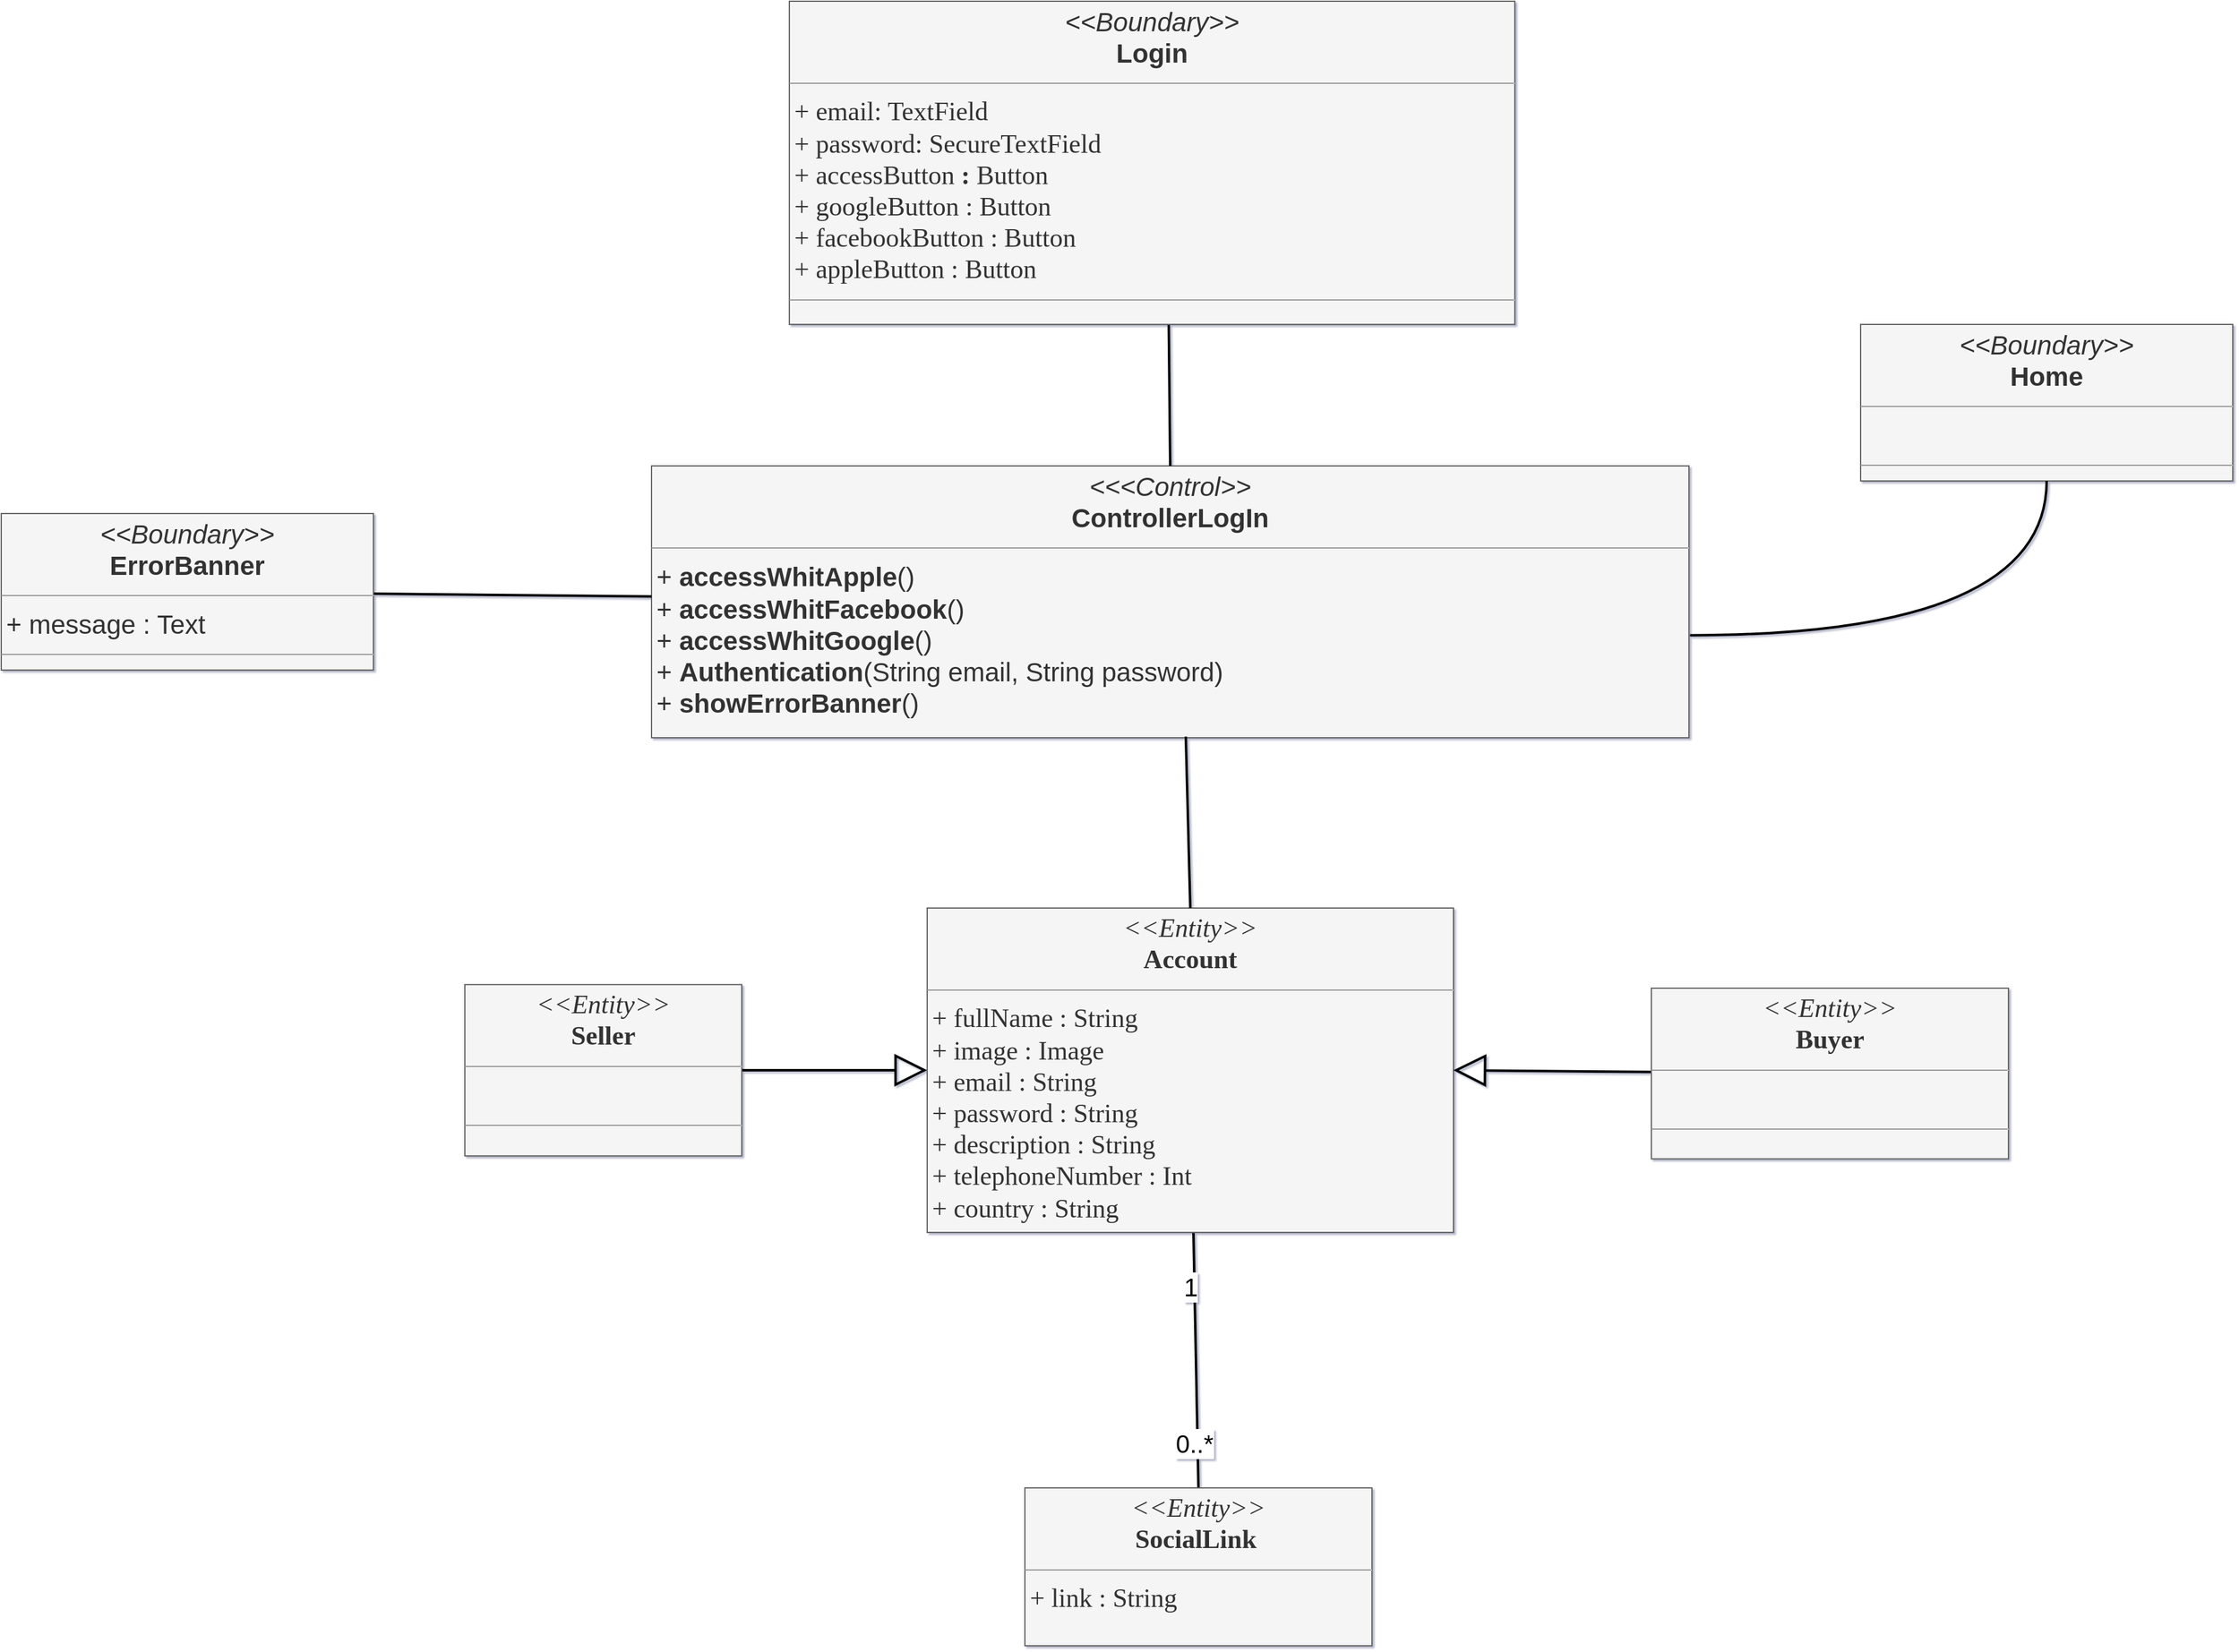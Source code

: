 <mxfile version="20.8.16" type="device"><diagram id="C5RBs43oDa-KdzZeNtuy" name="Page-1"><mxGraphModel dx="3640" dy="1828" grid="0" gridSize="10" guides="1" tooltips="1" connect="1" arrows="1" fold="1" page="0" pageScale="1" pageWidth="827" pageHeight="1169" math="0" shadow="1"><root><mxCell id="WIyWlLk6GJQsqaUBKTNV-0"/><mxCell id="WIyWlLk6GJQsqaUBKTNV-1" parent="WIyWlLk6GJQsqaUBKTNV-0"/><mxCell id="LGW6MnNvSAN5vYxAC_BJ-0" value="&lt;p style=&quot;margin: 4px 0px 0px; text-align: center; font-size: 21px;&quot;&gt;&lt;font style=&quot;font-size: 21px;&quot;&gt;&lt;i style=&quot;&quot;&gt;&amp;lt;&amp;lt;&amp;lt;Control&amp;gt;&amp;gt;&lt;/i&gt;&lt;br&gt;&lt;b style=&quot;&quot;&gt;ControllerLogIn&lt;/b&gt;&lt;/font&gt;&lt;/p&gt;&lt;hr style=&quot;font-size: 21px;&quot; size=&quot;1&quot;&gt;&lt;p style=&quot;margin: 0px 0px 0px 4px; font-size: 21px;&quot;&gt;&lt;span style=&quot;background-color: initial;&quot;&gt;+ &lt;/span&gt;&lt;b style=&quot;background-color: initial;&quot;&gt;accessWhitApple&lt;/b&gt;&lt;span style=&quot;background-color: initial;&quot;&gt;()&lt;/span&gt;&lt;br&gt;&lt;/p&gt;&lt;p style=&quot;margin: 0px 0px 0px 4px; font-size: 21px;&quot;&gt;&lt;font style=&quot;font-size: 21px;&quot;&gt;+&amp;nbsp;&lt;b style=&quot;border-color: var(--border-color);&quot;&gt;accessWhit&lt;/b&gt;&lt;b&gt;Facebook&lt;/b&gt;()&lt;/font&gt;&lt;/p&gt;&lt;p style=&quot;margin: 0px 0px 0px 4px; font-size: 21px;&quot;&gt;&lt;font style=&quot;font-size: 21px;&quot;&gt;+&amp;nbsp;&lt;b&gt;access&lt;/b&gt;&lt;b style=&quot;border-color: var(--border-color);&quot;&gt;Whit&lt;/b&gt;&lt;b&gt;Google&lt;/b&gt;()&lt;/font&gt;&lt;/p&gt;&lt;p style=&quot;margin: 0px 0px 0px 4px; font-size: 21px;&quot;&gt;&lt;font style=&quot;font-size: 21px;&quot;&gt;+ &lt;b&gt;Authentication&lt;/b&gt;(String email, String password)&lt;/font&gt;&lt;/p&gt;&lt;p style=&quot;margin: 0px 0px 0px 4px; font-size: 21px;&quot;&gt;&lt;font style=&quot;font-size: 21px;&quot;&gt;+&amp;nbsp;&lt;b&gt;showErrorBanner&lt;/b&gt;()&lt;/font&gt;&lt;/p&gt;&lt;p style=&quot;margin: 0px 0px 0px 4px; font-size: 21px;&quot;&gt;&lt;br&gt;&lt;/p&gt;&lt;p style=&quot;margin: 0px 0px 0px 4px; font-size: 21px;&quot;&gt;&lt;br&gt;&lt;/p&gt;" style="verticalAlign=top;align=left;overflow=fill;fontSize=12;fontFamily=Helvetica;html=1;fillColor=#f5f5f5;fontColor=#333333;strokeColor=#666666;" parent="WIyWlLk6GJQsqaUBKTNV-1" vertex="1"><mxGeometry x="-569" y="123" width="828" height="217" as="geometry"/></mxCell><mxCell id="LGW6MnNvSAN5vYxAC_BJ-1" value="&lt;p style=&quot;margin: 4px 0px 0px; text-align: center; font-size: 21px;&quot;&gt;&lt;font style=&quot;font-size: 21px;&quot;&gt;&lt;i style=&quot;&quot;&gt;&amp;lt;&amp;lt;Boundary&amp;gt;&amp;gt;&lt;/i&gt;&lt;br&gt;&lt;b style=&quot;&quot;&gt;Login&lt;/b&gt;&lt;/font&gt;&lt;/p&gt;&lt;hr style=&quot;font-size: 21px;&quot; size=&quot;1&quot;&gt;&lt;pre style=&quot;margin: 0px 0px 0px 4px; font-size: 21px;&quot;&gt;&lt;span style=&quot;font-family: &amp;quot;SF PRO&amp;quot;; background-color: initial; white-space: nowrap;&quot;&gt;+ email: TextField&lt;/span&gt;&lt;br&gt;&lt;/pre&gt;&lt;pre style=&quot;margin: 0px 0px 0px 4px; font-size: 21px;&quot;&gt;&lt;font style=&quot;font-size: 21px;&quot; face=&quot;SF PRO&quot;&gt;&lt;font style=&quot;font-size: 21px;&quot;&gt;+ password: SecureTextField&lt;br&gt;&lt;/font&gt;&lt;font style=&quot;font-size: 21px;&quot;&gt;+ accessButton &lt;b&gt;: &lt;/b&gt;Button&lt;br&gt;&lt;/font&gt;+ googleButton : Button&lt;/font&gt;&lt;/pre&gt;&lt;pre style=&quot;margin: 0px 0px 0px 4px; font-size: 21px;&quot;&gt;&lt;font style=&quot;font-size: 21px;&quot; face=&quot;SF PRO&quot;&gt;+ facebookButton : Button&lt;/font&gt;&lt;/pre&gt;&lt;pre style=&quot;margin: 0px 0px 0px 4px; font-size: 21px;&quot;&gt;&lt;font style=&quot;font-size: 21px;&quot; face=&quot;SF PRO&quot;&gt;+ appleButton : Button&lt;/font&gt;&lt;/pre&gt;&lt;hr style=&quot;font-size: 21px;&quot; size=&quot;1&quot;&gt;&lt;p style=&quot;margin: 0px 0px 0px 4px; font-size: 21px;&quot;&gt;&lt;br&gt;&lt;/p&gt;&lt;p style=&quot;margin: 0px 0px 0px 4px; font-size: 21px;&quot;&gt;&lt;br&gt;&lt;/p&gt;" style="verticalAlign=top;align=left;overflow=fill;fontSize=12;fontFamily=Helvetica;html=1;fillColor=#f5f5f5;fontColor=#333333;strokeColor=#666666;" parent="WIyWlLk6GJQsqaUBKTNV-1" vertex="1"><mxGeometry x="-459" y="-248" width="579" height="258" as="geometry"/></mxCell><mxCell id="LGW6MnNvSAN5vYxAC_BJ-2" value="" style="endArrow=none;html=1;rounded=0;fontFamily=Garamond;fontSize=21;entryX=0.523;entryY=1.002;entryDx=0;entryDy=0;entryPerimeter=0;exitX=0.5;exitY=0;exitDx=0;exitDy=0;strokeWidth=2;elbow=vertical;" parent="WIyWlLk6GJQsqaUBKTNV-1" source="LGW6MnNvSAN5vYxAC_BJ-0" target="LGW6MnNvSAN5vYxAC_BJ-1" edge="1"><mxGeometry width="50" height="50" relative="1" as="geometry"><mxPoint x="-435" y="116" as="sourcePoint"/><mxPoint x="-181" y="13" as="targetPoint"/></mxGeometry></mxCell><mxCell id="LGW6MnNvSAN5vYxAC_BJ-3" style="rounded=0;orthogonalLoop=1;jettySize=auto;html=1;strokeWidth=2;endSize=21;endArrow=block;endFill=0;exitX=1;exitY=0.5;exitDx=0;exitDy=0;" parent="WIyWlLk6GJQsqaUBKTNV-1" source="LGW6MnNvSAN5vYxAC_BJ-6" target="LGW6MnNvSAN5vYxAC_BJ-4" edge="1"><mxGeometry relative="1" as="geometry"><mxPoint x="-442" y="737" as="sourcePoint"/></mxGeometry></mxCell><mxCell id="CQzkDFmmmxHCsgRCtw-O-3" style="rounded=0;orthogonalLoop=1;jettySize=auto;html=1;entryX=0.5;entryY=0;entryDx=0;entryDy=0;strokeWidth=2;endArrow=none;endFill=0;" parent="WIyWlLk6GJQsqaUBKTNV-1" source="LGW6MnNvSAN5vYxAC_BJ-4" target="CQzkDFmmmxHCsgRCtw-O-2" edge="1"><mxGeometry relative="1" as="geometry"/></mxCell><mxCell id="LGW6MnNvSAN5vYxAC_BJ-4" value="&lt;p style=&quot;margin: 4px 0px 0px; text-align: center; font-size: 21px;&quot;&gt;&lt;font style=&quot;font-size: 21px;&quot;&gt;&lt;i style=&quot;&quot;&gt;&amp;lt;&amp;lt;Entity&amp;gt;&amp;gt;&lt;/i&gt;&lt;br&gt;&lt;b&gt;Account&lt;/b&gt;&lt;/font&gt;&lt;/p&gt;&lt;hr style=&quot;font-size: 21px;&quot; size=&quot;1&quot;&gt;&lt;p style=&quot;margin: 0px 0px 0px 4px; font-size: 21px;&quot;&gt;&lt;font style=&quot;font-size: 21px;&quot;&gt;+ fullName : String&lt;br&gt;&lt;/font&gt;&lt;/p&gt;&lt;p style=&quot;margin: 0px 0px 0px 4px; font-size: 21px;&quot;&gt;&lt;font style=&quot;font-size: 21px;&quot;&gt;+ image : Image&lt;/font&gt;&lt;/p&gt;&lt;p style=&quot;margin: 0px 0px 0px 4px; font-size: 21px;&quot;&gt;&lt;font style=&quot;font-size: 21px;&quot;&gt;+ email : String&lt;/font&gt;&lt;/p&gt;&lt;p style=&quot;margin: 0px 0px 0px 4px; font-size: 21px;&quot;&gt;&lt;font style=&quot;font-size: 21px;&quot;&gt;+ password : String&lt;/font&gt;&lt;/p&gt;&lt;p style=&quot;margin: 0px 0px 0px 4px; font-size: 21px;&quot;&gt;&lt;font style=&quot;font-size: 21px;&quot;&gt;+ description : String&lt;/font&gt;&lt;/p&gt;&lt;p style=&quot;margin: 0px 0px 0px 4px; font-size: 21px;&quot;&gt;&lt;font style=&quot;font-size: 21px;&quot;&gt;+ telephoneNumber : Int&lt;/font&gt;&lt;/p&gt;&lt;p style=&quot;margin: 0px 0px 0px 4px; font-size: 21px;&quot;&gt;&lt;font style=&quot;font-size: 21px;&quot;&gt;+ country : String&lt;/font&gt;&lt;/p&gt;&lt;p style=&quot;margin: 0px 0px 0px 4px; font-size: 21px;&quot;&gt;&lt;/p&gt;&lt;p style=&quot;margin: 0px 0px 0px 4px; font-size: 21px;&quot;&gt;&lt;br&gt;&lt;/p&gt;" style="verticalAlign=top;align=left;overflow=fill;fontSize=12;fontFamily=SF PRO;html=1;fillColor=#f5f5f5;fontColor=#333333;strokeColor=#666666;rounded=0;" parent="WIyWlLk6GJQsqaUBKTNV-1" vertex="1"><mxGeometry x="-349" y="476" width="420" height="259" as="geometry"/></mxCell><mxCell id="LGW6MnNvSAN5vYxAC_BJ-5" value="" style="endArrow=none;html=1;rounded=0;strokeWidth=2;exitX=0.5;exitY=0;exitDx=0;exitDy=0;entryX=0.515;entryY=0.996;entryDx=0;entryDy=0;entryPerimeter=0;" parent="WIyWlLk6GJQsqaUBKTNV-1" source="LGW6MnNvSAN5vYxAC_BJ-4" edge="1" target="LGW6MnNvSAN5vYxAC_BJ-0"><mxGeometry width="50" height="50" relative="1" as="geometry"><mxPoint x="-89" y="458" as="sourcePoint"/><mxPoint x="-84" y="344" as="targetPoint"/></mxGeometry></mxCell><mxCell id="LGW6MnNvSAN5vYxAC_BJ-6" value="&lt;p style=&quot;margin: 4px 0px 0px; text-align: center; font-size: 21px;&quot;&gt;&lt;font style=&quot;font-size: 21px;&quot;&gt;&lt;i style=&quot;&quot;&gt;&amp;lt;&amp;lt;Entity&amp;gt;&amp;gt;&lt;/i&gt;&lt;br&gt;&lt;b&gt;Seller&lt;/b&gt;&lt;/font&gt;&lt;/p&gt;&lt;hr style=&quot;font-size: 21px;&quot; size=&quot;1&quot;&gt;&lt;p style=&quot;margin: 0px 0px 0px 4px; font-size: 21px;&quot;&gt;&lt;font style=&quot;font-size: 21px;&quot;&gt;&lt;br&gt;&lt;/font&gt;&lt;/p&gt;&lt;hr style=&quot;font-size: 21px;&quot; size=&quot;1&quot;&gt;&lt;p style=&quot;margin: 0px 0px 0px 4px; font-size: 21px;&quot;&gt;&lt;br&gt;&lt;/p&gt;" style="verticalAlign=top;align=left;overflow=fill;fontSize=12;fontFamily=SF PRO;html=1;fillColor=#f5f5f5;fontColor=#333333;strokeColor=#666666;rounded=0;" parent="WIyWlLk6GJQsqaUBKTNV-1" vertex="1"><mxGeometry x="-718" y="537.13" width="221" height="136.75" as="geometry"/></mxCell><mxCell id="LGW6MnNvSAN5vYxAC_BJ-7" style="shape=connector;rounded=0;orthogonalLoop=1;jettySize=auto;html=1;entryX=1;entryY=0.5;entryDx=0;entryDy=0;labelBackgroundColor=default;strokeColor=default;strokeWidth=2;fontFamily=Helvetica;fontSize=11;fontColor=default;endArrow=block;endFill=0;endSize=21;" parent="WIyWlLk6GJQsqaUBKTNV-1" source="LGW6MnNvSAN5vYxAC_BJ-8" target="LGW6MnNvSAN5vYxAC_BJ-4" edge="1"><mxGeometry relative="1" as="geometry"/></mxCell><mxCell id="LGW6MnNvSAN5vYxAC_BJ-8" value="&lt;p style=&quot;margin: 4px 0px 0px; text-align: center; font-size: 21px;&quot;&gt;&lt;font style=&quot;font-size: 21px;&quot;&gt;&lt;i style=&quot;&quot;&gt;&amp;lt;&amp;lt;Entity&amp;gt;&amp;gt;&lt;/i&gt;&lt;br&gt;&lt;b&gt;Buyer&lt;/b&gt;&lt;/font&gt;&lt;/p&gt;&lt;hr style=&quot;font-size: 21px;&quot; size=&quot;1&quot;&gt;&lt;p style=&quot;margin: 0px 0px 0px 4px; font-size: 21px;&quot;&gt;&lt;br&gt;&lt;/p&gt;&lt;hr style=&quot;font-size: 21px;&quot; size=&quot;1&quot;&gt;&lt;p style=&quot;margin: 0px 0px 0px 4px; font-size: 21px;&quot;&gt;&lt;br&gt;&lt;/p&gt;" style="verticalAlign=top;align=left;overflow=fill;fontSize=12;fontFamily=SF PRO;html=1;fillColor=#f5f5f5;fontColor=#333333;strokeColor=#666666;rounded=0;" parent="WIyWlLk6GJQsqaUBKTNV-1" vertex="1"><mxGeometry x="229" y="540" width="285" height="136.25" as="geometry"/></mxCell><mxCell id="LGW6MnNvSAN5vYxAC_BJ-9" value="&lt;p style=&quot;margin: 4px 0px 0px; text-align: center; font-size: 21px;&quot;&gt;&lt;font style=&quot;font-size: 21px;&quot;&gt;&lt;i style=&quot;&quot;&gt;&amp;lt;&amp;lt;Boundary&amp;gt;&amp;gt;&lt;/i&gt;&lt;br&gt;&lt;b&gt;Home&lt;/b&gt;&lt;/font&gt;&lt;/p&gt;&lt;hr style=&quot;font-size: 21px;&quot; size=&quot;1&quot;&gt;&lt;pre style=&quot;margin: 0px 0px 0px 4px; font-size: 21px;&quot;&gt;&lt;br&gt;&lt;/pre&gt;&lt;hr style=&quot;font-size: 21px;&quot; size=&quot;1&quot;&gt;&lt;p style=&quot;margin: 0px 0px 0px 4px; font-size: 21px;&quot;&gt;&lt;br&gt;&lt;/p&gt;" style="verticalAlign=top;align=left;overflow=fill;fontSize=12;fontFamily=Helvetica;html=1;fillColor=#f5f5f5;fontColor=#333333;strokeColor=#666666;" parent="WIyWlLk6GJQsqaUBKTNV-1" vertex="1"><mxGeometry x="396" y="10" width="297" height="125" as="geometry"/></mxCell><mxCell id="LGW6MnNvSAN5vYxAC_BJ-10" value="" style="endArrow=none;html=1;rounded=0;labelBackgroundColor=default;strokeColor=default;strokeWidth=2;fontFamily=SF PRO;fontSize=11;fontColor=default;endSize=21;shape=connector;entryX=0.5;entryY=1;entryDx=0;entryDy=0;exitX=1.001;exitY=0.623;exitDx=0;exitDy=0;exitPerimeter=0;edgeStyle=orthogonalEdgeStyle;curved=1;" parent="WIyWlLk6GJQsqaUBKTNV-1" source="LGW6MnNvSAN5vYxAC_BJ-0" target="LGW6MnNvSAN5vYxAC_BJ-9" edge="1"><mxGeometry width="50" height="50" relative="1" as="geometry"><mxPoint x="202" y="119" as="sourcePoint"/><mxPoint x="239" y="-36" as="targetPoint"/></mxGeometry></mxCell><mxCell id="LGW6MnNvSAN5vYxAC_BJ-12" style="edgeStyle=none;rounded=0;orthogonalLoop=1;jettySize=auto;html=1;elbow=vertical;strokeWidth=2;endArrow=none;endFill=0;" parent="WIyWlLk6GJQsqaUBKTNV-1" source="LGW6MnNvSAN5vYxAC_BJ-11" target="LGW6MnNvSAN5vYxAC_BJ-0" edge="1"><mxGeometry relative="1" as="geometry"/></mxCell><mxCell id="LGW6MnNvSAN5vYxAC_BJ-11" value="&lt;p style=&quot;margin: 4px 0px 0px; text-align: center; font-size: 21px;&quot;&gt;&lt;font style=&quot;font-size: 21px;&quot;&gt;&lt;i style=&quot;&quot;&gt;&amp;lt;&amp;lt;Boundary&amp;gt;&amp;gt;&lt;/i&gt;&lt;br&gt;&lt;b&gt;ErrorBanner&lt;/b&gt;&lt;/font&gt;&lt;/p&gt;&lt;hr style=&quot;font-size: 21px;&quot; size=&quot;1&quot;&gt;&lt;p style=&quot;margin: 0px 0px 0px 4px; font-size: 21px;&quot;&gt;+ message : Text&lt;/p&gt;&lt;hr style=&quot;font-size: 21px;&quot; size=&quot;1&quot;&gt;&lt;p style=&quot;margin: 0px 0px 0px 4px; font-size: 21px;&quot;&gt;&lt;br&gt;&lt;/p&gt;" style="verticalAlign=top;align=left;overflow=fill;fontSize=12;fontFamily=Helvetica;html=1;fillColor=#f5f5f5;fontColor=#333333;strokeColor=#666666;" parent="WIyWlLk6GJQsqaUBKTNV-1" vertex="1"><mxGeometry x="-1088" y="161" width="297" height="125" as="geometry"/></mxCell><mxCell id="CQzkDFmmmxHCsgRCtw-O-0" value="&lt;font style=&quot;font-size: 20px;&quot;&gt;1&lt;/font&gt;" style="edgeLabel;html=1;align=center;verticalAlign=middle;resizable=0;points=[];" parent="WIyWlLk6GJQsqaUBKTNV-1" vertex="1" connectable="0"><mxGeometry x="-80" y="804" as="geometry"><mxPoint x="-59" y="-26" as="offset"/></mxGeometry></mxCell><mxCell id="CQzkDFmmmxHCsgRCtw-O-1" value="0..*" style="edgeLabel;html=1;align=center;verticalAlign=middle;resizable=0;points=[];fontSize=20;" parent="WIyWlLk6GJQsqaUBKTNV-1" vertex="1" connectable="0"><mxGeometry x="-136" y="903" as="geometry"/></mxCell><mxCell id="CQzkDFmmmxHCsgRCtw-O-2" value="&lt;p style=&quot;margin: 4px 0px 0px; text-align: center; font-size: 21px;&quot;&gt;&lt;font style=&quot;font-size: 21px;&quot;&gt;&lt;i style=&quot;&quot;&gt;&amp;lt;&amp;lt;Entity&amp;gt;&amp;gt;&lt;/i&gt;&lt;/font&gt;&lt;/p&gt;&lt;p style=&quot;margin: 0px 0px 0px 4px; font-size: 21px;&quot;&gt;&lt;span style=&quot;white-space: pre;&quot;&gt;&#9;&lt;/span&gt;&lt;span style=&quot;white-space: pre;&quot;&gt;&#9;&lt;/span&gt;&lt;b&gt;SocialLink&lt;/b&gt;&lt;br&gt;&lt;/p&gt;&lt;hr style=&quot;font-size: 21px;&quot; size=&quot;1&quot;&gt;&lt;p style=&quot;margin: 0px 0px 0px 4px; font-size: 21px;&quot;&gt;+ link : String&amp;nbsp;&lt;/p&gt;" style="verticalAlign=top;align=left;overflow=fill;fontSize=12;fontFamily=SF PRO;html=1;fillColor=#f5f5f5;fontColor=#333333;strokeColor=#666666;rounded=0;" parent="WIyWlLk6GJQsqaUBKTNV-1" vertex="1"><mxGeometry x="-271" y="939" width="277" height="126" as="geometry"/></mxCell></root></mxGraphModel></diagram></mxfile>